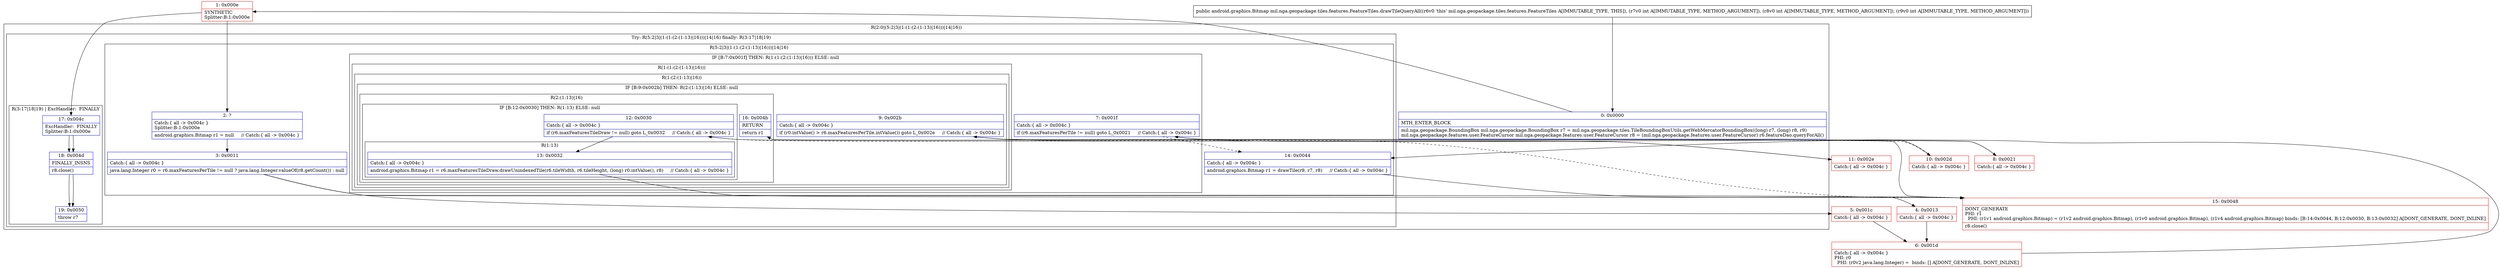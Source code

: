 digraph "CFG formil.nga.geopackage.tiles.features.FeatureTiles.drawTileQueryAll(III)Landroid\/graphics\/Bitmap;" {
subgraph cluster_Region_958374433 {
label = "R(2:0|(5:2|3|(1:(1:(2:(1:13)|16)))|14|16))";
node [shape=record,color=blue];
Node_0 [shape=record,label="{0\:\ 0x0000|MTH_ENTER_BLOCK\l|mil.nga.geopackage.BoundingBox mil.nga.geopackage.BoundingBox r7 = mil.nga.geopackage.tiles.TileBoundingBoxUtils.getWebMercatorBoundingBox((long) r7, (long) r8, r9)\lmil.nga.geopackage.features.user.FeatureCursor mil.nga.geopackage.features.user.FeatureCursor r8 = (mil.nga.geopackage.features.user.FeatureCursor) r6.featureDao.queryForAll()\l}"];
subgraph cluster_TryCatchRegion_201642574 {
label = "Try: R(5:2|3|(1:(1:(2:(1:13)|16)))|14|16) finally: R(3:17|18|19)";
node [shape=record,color=blue];
subgraph cluster_Region_1840447438 {
label = "R(5:2|3|(1:(1:(2:(1:13)|16)))|14|16)";
node [shape=record,color=blue];
Node_2 [shape=record,label="{2\:\ ?|Catch:\{ all \-\> 0x004c \}\lSplitter:B:1:0x000e\l|android.graphics.Bitmap r1 = null     \/\/ Catch:\{ all \-\> 0x004c \}\l}"];
Node_3 [shape=record,label="{3\:\ 0x0011|Catch:\{ all \-\> 0x004c \}\l|java.lang.Integer r0 = r6.maxFeaturesPerTile != null ? java.lang.Integer.valueOf(r8.getCount()) : null\l}"];
subgraph cluster_IfRegion_856486813 {
label = "IF [B:7:0x001f] THEN: R(1:(1:(2:(1:13)|16))) ELSE: null";
node [shape=record,color=blue];
Node_7 [shape=record,label="{7\:\ 0x001f|Catch:\{ all \-\> 0x004c \}\l|if (r6.maxFeaturesPerTile != null) goto L_0x0021     \/\/ Catch:\{ all \-\> 0x004c \}\l}"];
subgraph cluster_Region_1401796392 {
label = "R(1:(1:(2:(1:13)|16)))";
node [shape=record,color=blue];
subgraph cluster_Region_1379445011 {
label = "R(1:(2:(1:13)|16))";
node [shape=record,color=blue];
subgraph cluster_IfRegion_2540962 {
label = "IF [B:9:0x002b] THEN: R(2:(1:13)|16) ELSE: null";
node [shape=record,color=blue];
Node_9 [shape=record,label="{9\:\ 0x002b|Catch:\{ all \-\> 0x004c \}\l|if (r0.intValue() \> r6.maxFeaturesPerTile.intValue()) goto L_0x002e     \/\/ Catch:\{ all \-\> 0x004c \}\l}"];
subgraph cluster_Region_2056264113 {
label = "R(2:(1:13)|16)";
node [shape=record,color=blue];
subgraph cluster_IfRegion_2021951416 {
label = "IF [B:12:0x0030] THEN: R(1:13) ELSE: null";
node [shape=record,color=blue];
Node_12 [shape=record,label="{12\:\ 0x0030|Catch:\{ all \-\> 0x004c \}\l|if (r6.maxFeaturesTileDraw != null) goto L_0x0032     \/\/ Catch:\{ all \-\> 0x004c \}\l}"];
subgraph cluster_Region_1334529095 {
label = "R(1:13)";
node [shape=record,color=blue];
Node_13 [shape=record,label="{13\:\ 0x0032|Catch:\{ all \-\> 0x004c \}\l|android.graphics.Bitmap r1 = r6.maxFeaturesTileDraw.drawUnindexedTile(r6.tileWidth, r6.tileHeight, (long) r0.intValue(), r8)     \/\/ Catch:\{ all \-\> 0x004c \}\l}"];
}
}
Node_16 [shape=record,label="{16\:\ 0x004b|RETURN\l|return r1\l}"];
}
}
}
}
}
Node_14 [shape=record,label="{14\:\ 0x0044|Catch:\{ all \-\> 0x004c \}\l|android.graphics.Bitmap r1 = drawTile(r9, r7, r8)     \/\/ Catch:\{ all \-\> 0x004c \}\l}"];
Node_16 [shape=record,label="{16\:\ 0x004b|RETURN\l|return r1\l}"];
}
subgraph cluster_Region_1054517985 {
label = "R(3:17|18|19) | ExcHandler:  FINALLY\l";
node [shape=record,color=blue];
Node_17 [shape=record,label="{17\:\ 0x004c|ExcHandler:  FINALLY\lSplitter:B:1:0x000e\l}"];
Node_18 [shape=record,label="{18\:\ 0x004d|FINALLY_INSNS\l|r8.close()\l}"];
Node_19 [shape=record,label="{19\:\ 0x0050|throw r7\l}"];
}
}
}
subgraph cluster_Region_1054517985 {
label = "R(3:17|18|19) | ExcHandler:  FINALLY\l";
node [shape=record,color=blue];
Node_17 [shape=record,label="{17\:\ 0x004c|ExcHandler:  FINALLY\lSplitter:B:1:0x000e\l}"];
Node_18 [shape=record,label="{18\:\ 0x004d|FINALLY_INSNS\l|r8.close()\l}"];
Node_19 [shape=record,label="{19\:\ 0x0050|throw r7\l}"];
}
Node_1 [shape=record,color=red,label="{1\:\ 0x000e|SYNTHETIC\lSplitter:B:1:0x000e\l}"];
Node_4 [shape=record,color=red,label="{4\:\ 0x0013|Catch:\{ all \-\> 0x004c \}\l}"];
Node_5 [shape=record,color=red,label="{5\:\ 0x001c|Catch:\{ all \-\> 0x004c \}\l}"];
Node_6 [shape=record,color=red,label="{6\:\ 0x001d|Catch:\{ all \-\> 0x004c \}\lPHI: r0 \l  PHI: (r0v2 java.lang.Integer) =  binds: [] A[DONT_GENERATE, DONT_INLINE]\l}"];
Node_8 [shape=record,color=red,label="{8\:\ 0x0021|Catch:\{ all \-\> 0x004c \}\l}"];
Node_10 [shape=record,color=red,label="{10\:\ 0x002d|Catch:\{ all \-\> 0x004c \}\l}"];
Node_11 [shape=record,color=red,label="{11\:\ 0x002e|Catch:\{ all \-\> 0x004c \}\l}"];
Node_15 [shape=record,color=red,label="{15\:\ 0x0048|DONT_GENERATE\lPHI: r1 \l  PHI: (r1v1 android.graphics.Bitmap) = (r1v2 android.graphics.Bitmap), (r1v0 android.graphics.Bitmap), (r1v4 android.graphics.Bitmap) binds: [B:14:0x0044, B:12:0x0030, B:13:0x0032] A[DONT_GENERATE, DONT_INLINE]\l|r8.close()\l}"];
MethodNode[shape=record,label="{public android.graphics.Bitmap mil.nga.geopackage.tiles.features.FeatureTiles.drawTileQueryAll((r6v0 'this' mil.nga.geopackage.tiles.features.FeatureTiles A[IMMUTABLE_TYPE, THIS]), (r7v0 int A[IMMUTABLE_TYPE, METHOD_ARGUMENT]), (r8v0 int A[IMMUTABLE_TYPE, METHOD_ARGUMENT]), (r9v0 int A[IMMUTABLE_TYPE, METHOD_ARGUMENT])) }"];
MethodNode -> Node_0;
Node_0 -> Node_1;
Node_2 -> Node_3;
Node_3 -> Node_4;
Node_3 -> Node_5;
Node_7 -> Node_8;
Node_7 -> Node_14[style=dashed];
Node_9 -> Node_10[style=dashed];
Node_9 -> Node_11;
Node_12 -> Node_13;
Node_12 -> Node_15[style=dashed];
Node_13 -> Node_15;
Node_14 -> Node_15;
Node_17 -> Node_18;
Node_18 -> Node_19;
Node_17 -> Node_18;
Node_18 -> Node_19;
Node_1 -> Node_2;
Node_1 -> Node_17;
Node_4 -> Node_6;
Node_5 -> Node_6;
Node_6 -> Node_7;
Node_8 -> Node_9;
Node_10 -> Node_14;
Node_11 -> Node_12;
Node_15 -> Node_16;
}

